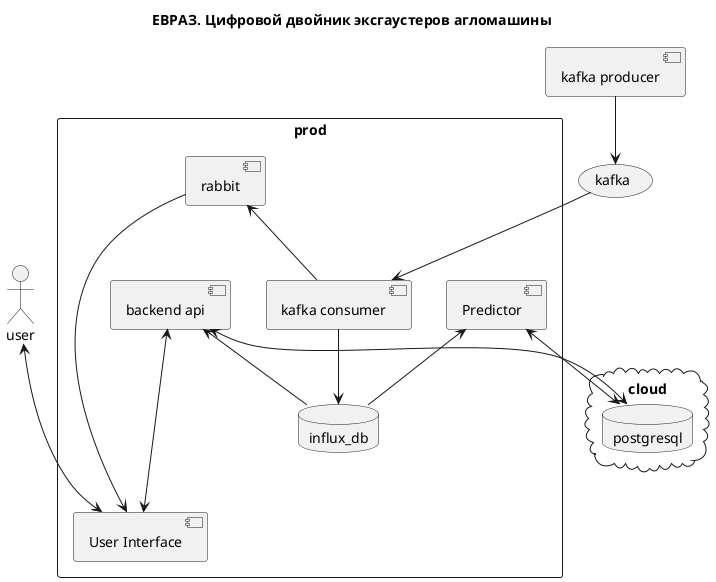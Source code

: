 @startuml
title ЕВРАЗ. Цифровой двойник эксгаустеров агломашины

actor user as user

rectangle prod{
    database influx_db as influx
    [backend api] as api
    [User Interface] as ui
    [Predictor] as predictor
    [kafka consumer] as kafka_c
    [rabbit] as rabbit
}
[kafka producer] as kafka_p
(kafka) as kafka

cloud "cloud"{
    database postgresql as psql
}

user <---> ui
api <---> ui
api <--> psql
api <-- influx
psql <--> predictor
predictor <-- influx
kafka_c --> influx
kafka_p --> kafka
kafka --> kafka_c

rabbit <-- kafka_c
rabbit --> ui

@enduml